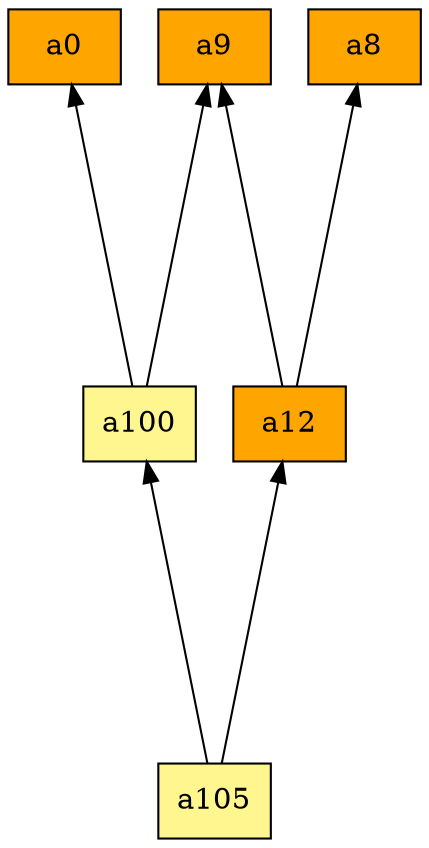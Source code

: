 digraph G {
rankdir=BT;ranksep="2.0";
"a100" [shape=record,fillcolor=khaki1,style=filled,label="{a100}"];
"a0" [shape=record,fillcolor=orange,style=filled,label="{a0}"];
"a8" [shape=record,fillcolor=orange,style=filled,label="{a8}"];
"a105" [shape=record,fillcolor=khaki1,style=filled,label="{a105}"];
"a12" [shape=record,fillcolor=orange,style=filled,label="{a12}"];
"a9" [shape=record,fillcolor=orange,style=filled,label="{a9}"];
"a100" -> "a0"
"a100" -> "a9"
"a105" -> "a100"
"a105" -> "a12"
"a12" -> "a8"
"a12" -> "a9"
}